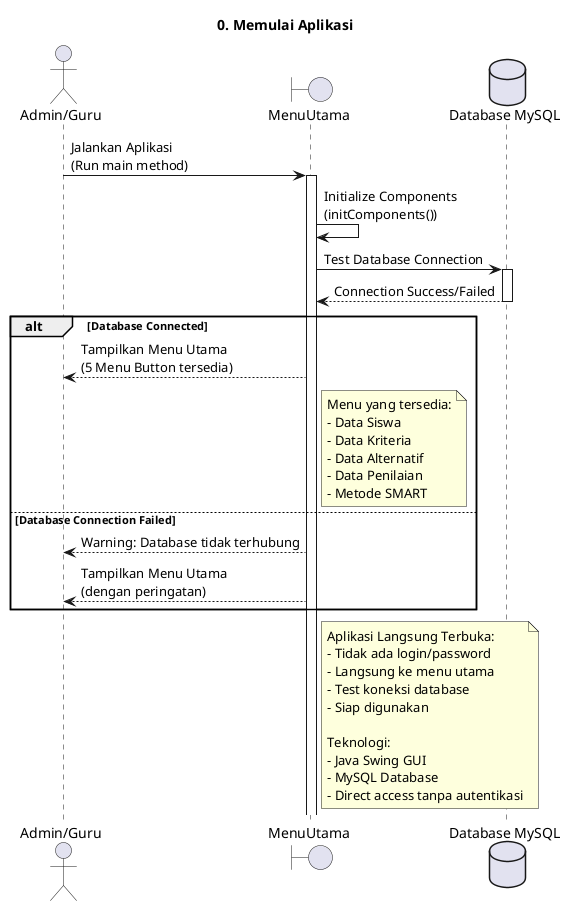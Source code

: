 @startuml Sequence_0_Start_Application

title 0. Memulai Aplikasi

actor "Admin/Guru" as User
boundary "MenuUtama" as Menu
database "Database MySQL" as DB

User -> Menu: Jalankan Aplikasi\n(Run main method)
activate Menu

Menu -> Menu: Initialize Components\n(initComponents())

Menu -> DB: Test Database Connection
activate DB
DB --> Menu: Connection Success/Failed
deactivate DB

alt Database Connected
    Menu --> User: Tampilkan Menu Utama\n(5 Menu Button tersedia)
    note right of Menu
    Menu yang tersedia:
    - Data Siswa
    - Data Kriteria  
    - Data Alternatif
    - Data Penilaian
    - Metode SMART
    end note
else Database Connection Failed
    Menu --> User: Warning: Database tidak terhubung
    Menu --> User: Tampilkan Menu Utama\n(dengan peringatan)
end

note right of Menu
Aplikasi Langsung Terbuka:
- Tidak ada login/password
- Langsung ke menu utama
- Test koneksi database
- Siap digunakan

Teknologi:
- Java Swing GUI
- MySQL Database
- Direct access tanpa autentikasi
end note

@enduml
